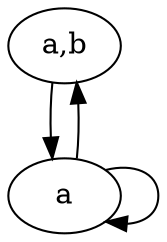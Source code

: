 digraph Figure1 {
node[shape=oval];
1[label="a,b"];
node[shape=oval];
2[label="a"];
1->2;
2->2;
2->1
}
